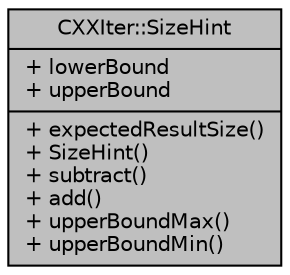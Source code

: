 digraph "CXXIter::SizeHint"
{
 // INTERACTIVE_SVG=YES
 // LATEX_PDF_SIZE
  bgcolor="transparent";
  edge [fontname="Helvetica",fontsize="10",labelfontname="Helvetica",labelfontsize="10"];
  node [fontname="Helvetica",fontsize="10",shape=record];
  Node1 [label="{CXXIter::SizeHint\n|+ lowerBound\l+ upperBound\l|+ expectedResultSize()\l+ SizeHint()\l+ subtract()\l+ add()\l+ upperBoundMax()\l+ upperBoundMin()\l}",height=0.2,width=0.4,color="black", fillcolor="grey75", style="filled", fontcolor="black",tooltip="Structure holding the bounds of a CXXIter iterator's estimated length."];
}
